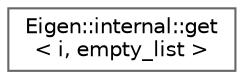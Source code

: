 digraph "类继承关系图"
{
 // LATEX_PDF_SIZE
  bgcolor="transparent";
  edge [fontname=Helvetica,fontsize=10,labelfontname=Helvetica,labelfontsize=10];
  node [fontname=Helvetica,fontsize=10,shape=box,height=0.2,width=0.4];
  rankdir="LR";
  Node0 [id="Node000000",label="Eigen::internal::get\l\< i, empty_list \>",height=0.2,width=0.4,color="grey40", fillcolor="white", style="filled",URL="$struct_eigen_1_1internal_1_1get_3_01i_00_01empty__list_01_4.html",tooltip=" "];
}

